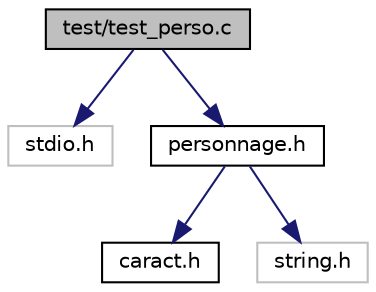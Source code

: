 digraph "test/test_perso.c"
{
 // LATEX_PDF_SIZE
  edge [fontname="Helvetica",fontsize="10",labelfontname="Helvetica",labelfontsize="10"];
  node [fontname="Helvetica",fontsize="10",shape=record];
  Node1 [label="test/test_perso.c",height=0.2,width=0.4,color="black", fillcolor="grey75", style="filled", fontcolor="black",tooltip="Test des fonctionnalités du personnage."];
  Node1 -> Node2 [color="midnightblue",fontsize="10",style="solid",fontname="Helvetica"];
  Node2 [label="stdio.h",height=0.2,width=0.4,color="grey75", fillcolor="white", style="filled",tooltip=" "];
  Node1 -> Node3 [color="midnightblue",fontsize="10",style="solid",fontname="Helvetica"];
  Node3 [label="personnage.h",height=0.2,width=0.4,color="black", fillcolor="white", style="filled",URL="$personnage_8h.html",tooltip="Header pour gérer les personnage."];
  Node3 -> Node4 [color="midnightblue",fontsize="10",style="solid",fontname="Helvetica"];
  Node4 [label="caract.h",height=0.2,width=0.4,color="black", fillcolor="white", style="filled",URL="$caract_8h.html",tooltip="Header pour gérer les caractéristique."];
  Node3 -> Node5 [color="midnightblue",fontsize="10",style="solid",fontname="Helvetica"];
  Node5 [label="string.h",height=0.2,width=0.4,color="grey75", fillcolor="white", style="filled",tooltip=" "];
}
